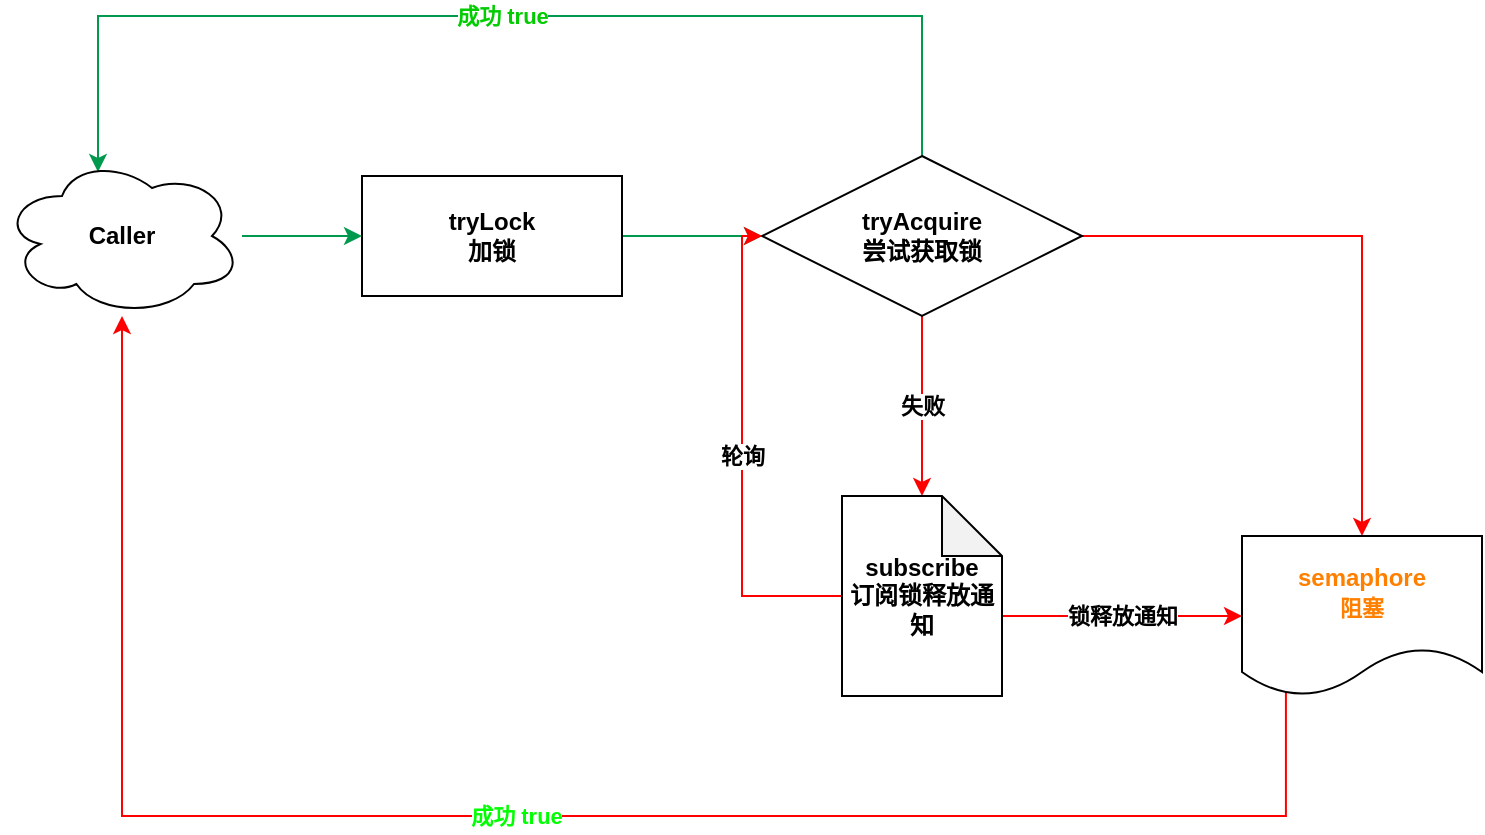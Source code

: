 <mxfile version="17.4.6" type="github">
  <diagram id="aVoxe6RSKfypTPcE9i8t" name="第 1 页">
    <mxGraphModel dx="2152" dy="588" grid="1" gridSize="10" guides="1" tooltips="1" connect="1" arrows="1" fold="1" page="1" pageScale="1" pageWidth="827" pageHeight="1169" math="0" shadow="0">
      <root>
        <mxCell id="0" />
        <mxCell id="1" parent="0" />
        <mxCell id="v-TF7MYCDQ0eY6Cro5y1-3" style="edgeStyle=orthogonalEdgeStyle;rounded=0;orthogonalLoop=1;jettySize=auto;html=1;entryX=0;entryY=0.5;entryDx=0;entryDy=0;strokeColor=#00994D;" edge="1" parent="1" source="v-TF7MYCDQ0eY6Cro5y1-1" target="v-TF7MYCDQ0eY6Cro5y1-2">
          <mxGeometry relative="1" as="geometry" />
        </mxCell>
        <mxCell id="v-TF7MYCDQ0eY6Cro5y1-1" value="&lt;b&gt;tryLock&lt;br&gt;加锁&lt;br&gt;&lt;/b&gt;" style="rounded=0;whiteSpace=wrap;html=1;" vertex="1" parent="1">
          <mxGeometry x="130" y="100" width="130" height="60" as="geometry" />
        </mxCell>
        <mxCell id="v-TF7MYCDQ0eY6Cro5y1-7" value="成功 true" style="edgeStyle=elbowEdgeStyle;rounded=0;orthogonalLoop=1;jettySize=auto;html=1;fontColor=#00CC00;strokeColor=#00994D;fillColor=#000000;entryX=0.4;entryY=0.1;entryDx=0;entryDy=0;entryPerimeter=0;elbow=vertical;fontStyle=1;exitX=0.5;exitY=0;exitDx=0;exitDy=0;" edge="1" parent="1" source="v-TF7MYCDQ0eY6Cro5y1-2" target="v-TF7MYCDQ0eY6Cro5y1-5">
          <mxGeometry relative="1" as="geometry">
            <mxPoint x="170" y="30" as="targetPoint" />
            <mxPoint x="410" y="80" as="sourcePoint" />
            <Array as="points">
              <mxPoint x="240" y="20" />
            </Array>
          </mxGeometry>
        </mxCell>
        <mxCell id="v-TF7MYCDQ0eY6Cro5y1-15" value="失败" style="edgeStyle=elbowEdgeStyle;rounded=0;orthogonalLoop=1;jettySize=auto;elbow=vertical;html=1;exitX=0.5;exitY=1;exitDx=0;exitDy=0;entryX=0.5;entryY=0;entryDx=0;entryDy=0;fontColor=#000000;strokeColor=#FF0000;fillColor=#000000;fontStyle=1;entryPerimeter=0;" edge="1" parent="1" source="v-TF7MYCDQ0eY6Cro5y1-2" target="v-TF7MYCDQ0eY6Cro5y1-16">
          <mxGeometry relative="1" as="geometry">
            <mxPoint x="410" y="400" as="targetPoint" />
          </mxGeometry>
        </mxCell>
        <mxCell id="v-TF7MYCDQ0eY6Cro5y1-23" value="" style="edgeStyle=elbowEdgeStyle;rounded=0;orthogonalLoop=1;jettySize=auto;elbow=vertical;html=1;exitX=1;exitY=0.5;exitDx=0;exitDy=0;entryX=0.5;entryY=0;entryDx=0;entryDy=0;fontColor=#FF0000;strokeColor=#FF0000;fillColor=#000000;fontStyle=1" edge="1" parent="1" source="v-TF7MYCDQ0eY6Cro5y1-2" target="v-TF7MYCDQ0eY6Cro5y1-25">
          <mxGeometry relative="1" as="geometry">
            <mxPoint x="609" y="279" as="targetPoint" />
            <Array as="points">
              <mxPoint x="630" y="130" />
              <mxPoint x="630" y="290" />
              <mxPoint x="620" y="270" />
              <mxPoint x="700" y="130" />
              <mxPoint x="690" y="130" />
              <mxPoint x="610" y="130" />
            </Array>
          </mxGeometry>
        </mxCell>
        <mxCell id="v-TF7MYCDQ0eY6Cro5y1-2" value="tryAcquire&lt;br&gt;&lt;b&gt;尝试获取锁&lt;/b&gt;" style="rhombus;whiteSpace=wrap;html=1;fontStyle=1" vertex="1" parent="1">
          <mxGeometry x="330" y="90" width="160" height="80" as="geometry" />
        </mxCell>
        <mxCell id="v-TF7MYCDQ0eY6Cro5y1-6" value="" style="edgeStyle=orthogonalEdgeStyle;rounded=0;orthogonalLoop=1;jettySize=auto;html=1;fontColor=#00CC00;strokeColor=#00994D;fillColor=#000000;" edge="1" parent="1" source="v-TF7MYCDQ0eY6Cro5y1-5" target="v-TF7MYCDQ0eY6Cro5y1-1">
          <mxGeometry relative="1" as="geometry" />
        </mxCell>
        <mxCell id="v-TF7MYCDQ0eY6Cro5y1-5" value="&lt;font color=&quot;#000000&quot;&gt;Caller&lt;/font&gt;" style="ellipse;shape=cloud;whiteSpace=wrap;html=1;fontColor=#00CC00;fontStyle=1" vertex="1" parent="1">
          <mxGeometry x="-50" y="90" width="120" height="80" as="geometry" />
        </mxCell>
        <mxCell id="v-TF7MYCDQ0eY6Cro5y1-18" value="&lt;font color=&quot;#000000&quot;&gt;轮询&lt;/font&gt;" style="edgeStyle=elbowEdgeStyle;rounded=0;orthogonalLoop=1;jettySize=auto;elbow=vertical;html=1;entryX=0;entryY=0.5;entryDx=0;entryDy=0;fontColor=#FF0000;strokeColor=#FF0000;fillColor=#000000;fontStyle=1" edge="1" parent="1" source="v-TF7MYCDQ0eY6Cro5y1-16" target="v-TF7MYCDQ0eY6Cro5y1-2">
          <mxGeometry relative="1" as="geometry">
            <Array as="points">
              <mxPoint x="320" y="310" />
            </Array>
          </mxGeometry>
        </mxCell>
        <mxCell id="v-TF7MYCDQ0eY6Cro5y1-26" value="&lt;font color=&quot;#000000&quot;&gt;锁&lt;/font&gt;&lt;span style=&quot;color: rgb(0 , 0 , 0)&quot;&gt;释放&lt;/span&gt;&lt;font color=&quot;#000000&quot;&gt;通知&lt;/font&gt;" style="edgeStyle=elbowEdgeStyle;rounded=0;orthogonalLoop=1;jettySize=auto;elbow=vertical;html=1;entryX=0;entryY=0.5;entryDx=0;entryDy=0;fontColor=#FF8000;strokeColor=#FF0000;fillColor=#000000;fontStyle=1" edge="1" parent="1" source="v-TF7MYCDQ0eY6Cro5y1-16" target="v-TF7MYCDQ0eY6Cro5y1-25">
          <mxGeometry relative="1" as="geometry" />
        </mxCell>
        <mxCell id="v-TF7MYCDQ0eY6Cro5y1-16" value="&lt;font color=&quot;#000000&quot;&gt;subscribe&lt;br&gt;订阅锁释放通知&lt;/font&gt;" style="shape=note;whiteSpace=wrap;html=1;backgroundOutline=1;darkOpacity=0.05;fontColor=#FF0000;fontStyle=1" vertex="1" parent="1">
          <mxGeometry x="370" y="260" width="80" height="100" as="geometry" />
        </mxCell>
        <mxCell id="v-TF7MYCDQ0eY6Cro5y1-24" value="&lt;span style=&quot;font-weight: 700&quot;&gt;&lt;font color=&quot;#00ff00&quot;&gt;成功 true&lt;/font&gt;&lt;/span&gt;" style="edgeStyle=elbowEdgeStyle;rounded=0;orthogonalLoop=1;jettySize=auto;elbow=vertical;html=1;fontColor=#FF0000;strokeColor=#FF0000;fillColor=#000000;exitX=0.183;exitY=0.963;exitDx=0;exitDy=0;exitPerimeter=0;" edge="1" parent="1" source="v-TF7MYCDQ0eY6Cro5y1-25" target="v-TF7MYCDQ0eY6Cro5y1-5">
          <mxGeometry relative="1" as="geometry">
            <mxPoint x="609" y="351" as="sourcePoint" />
            <Array as="points">
              <mxPoint x="300" y="420" />
            </Array>
          </mxGeometry>
        </mxCell>
        <mxCell id="v-TF7MYCDQ0eY6Cro5y1-25" value="&lt;span style=&quot;color: rgb(255 , 0 , 0) ; font-weight: 700&quot;&gt;&lt;font color=&quot;#ff8000&quot;&gt;semaphore&lt;/font&gt;&lt;/span&gt;&lt;font color=&quot;#ff8000&quot; style=&quot;font-size: 11px ; font-weight: 700&quot;&gt;&lt;br&gt;阻塞&lt;/font&gt;" style="shape=document;whiteSpace=wrap;html=1;boundedLbl=1;fontColor=#FF8000;" vertex="1" parent="1">
          <mxGeometry x="570" y="280" width="120" height="80" as="geometry" />
        </mxCell>
      </root>
    </mxGraphModel>
  </diagram>
</mxfile>
